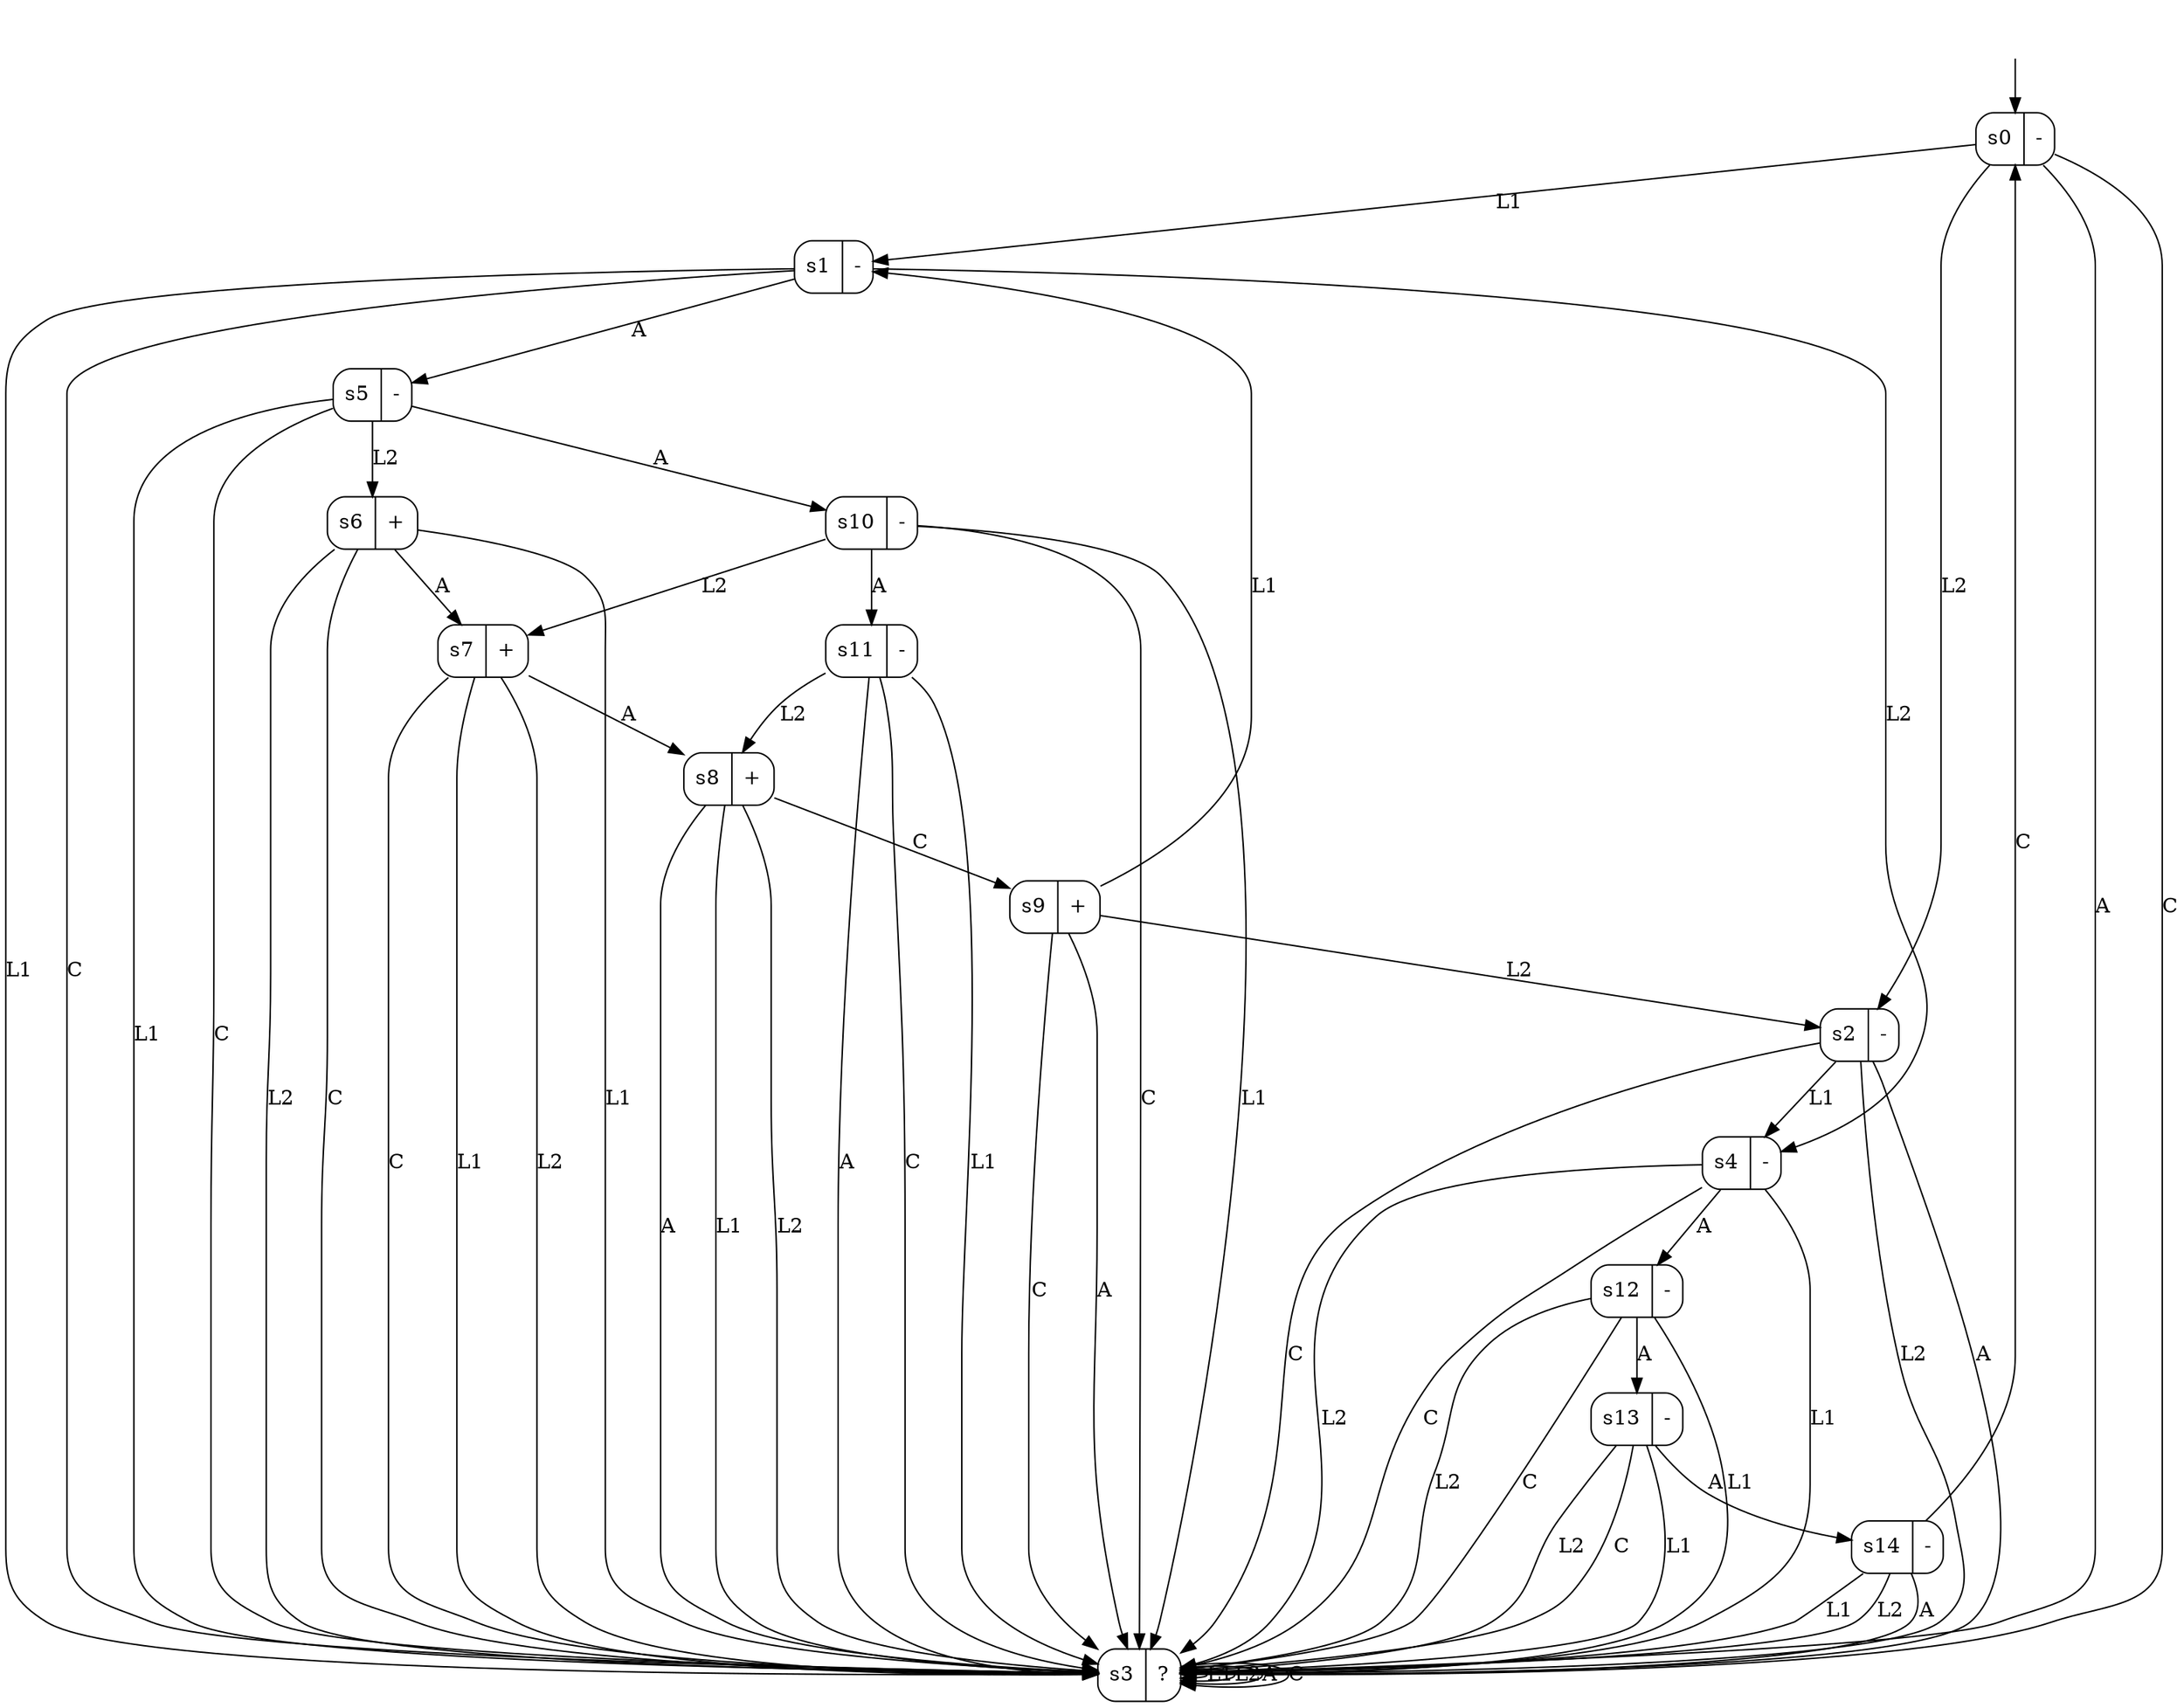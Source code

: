digraph magento_dfa3 {
s0 [label="s0|-", shape=record, style=rounded];
s1 [label="s1|-", shape=record, style=rounded];
s2 [label="s2|-", shape=record, style=rounded];
s3 [label="s3|?", shape=record, style=rounded];
s4 [label="s4|-", shape=record, style=rounded];
s5 [label="s5|-", shape=record, style=rounded];
s6 [label="s6|+", shape=record, style=rounded];
s7 [label="s7|+", shape=record, style=rounded];
s8 [label="s8|+", shape=record, style=rounded];
s9 [label="s9|+", shape=record, style=rounded];
s10 [label="s10|-", shape=record, style=rounded];
s11 [label="s11|-", shape=record, style=rounded];
s12 [label="s12|-", shape=record, style=rounded];
s13 [label="s13|-", shape=record, style=rounded];
s14 [label="s14|-", shape=record, style=rounded];
s0 -> s1  [label=L1];
s0 -> s2  [label=L2];
s0 -> s3  [label=A];
s0 -> s3  [label=C];
s1 -> s3  [label=L1];
s1 -> s4  [label=L2];
s1 -> s5  [label=A];
s1 -> s3  [label=C];
s2 -> s4  [label=L1];
s2 -> s3  [label=L2];
s2 -> s3  [label=A];
s2 -> s3  [label=C];
s3 -> s3  [label=L1];
s3 -> s3  [label=L2];
s3 -> s3  [label=A];
s3 -> s3  [label=C];
s4 -> s3  [label=L1];
s4 -> s3  [label=L2];
s4 -> s12  [label=A];
s4 -> s3  [label=C];
s5 -> s3  [label=L1];
s5 -> s6  [label=L2];
s5 -> s10  [label=A];
s5 -> s3  [label=C];
s6 -> s3  [label=L1];
s6 -> s3  [label=L2];
s6 -> s7  [label=A];
s6 -> s3  [label=C];
s7 -> s3  [label=L1];
s7 -> s3  [label=L2];
s7 -> s8  [label=A];
s7 -> s3  [label=C];
s8 -> s3  [label=L1];
s8 -> s3  [label=L2];
s8 -> s3  [label=A];
s8 -> s9  [label=C];
s9 -> s1  [label=L1];
s9 -> s2  [label=L2];
s9 -> s3  [label=A];
s9 -> s3  [label=C];
s10 -> s3  [label=L1];
s10 -> s7  [label=L2];
s10 -> s11  [label=A];
s10 -> s3  [label=C];
s11 -> s3  [label=L1];
s11 -> s8  [label=L2];
s11 -> s3  [label=A];
s11 -> s3  [label=C];
s12 -> s3  [label=L1];
s12 -> s3  [label=L2];
s12 -> s13  [label=A];
s12 -> s3  [label=C];
s13 -> s3  [label=L1];
s13 -> s3  [label=L2];
s13 -> s14  [label=A];
s13 -> s3  [label=C];
s14 -> s3  [label=L1];
s14 -> s3  [label=L2];
s14 -> s3  [label=A];
s14 -> s0  [label=C];
__start0 [label="", shape=none];
__start0 -> s0  [label=""];
}
